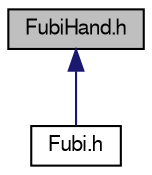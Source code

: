 digraph "FubiHand.h"
{
  edge [fontname="FreeSans",fontsize="10",labelfontname="FreeSans",labelfontsize="10"];
  node [fontname="FreeSans",fontsize="10",shape=record];
  Node1 [label="FubiHand.h",height=0.2,width=0.4,color="black", fillcolor="grey75", style="filled" fontcolor="black"];
  Node1 -> Node2 [dir="back",color="midnightblue",fontsize="10",style="solid",fontname="FreeSans"];
  Node2 [label="Fubi.h",height=0.2,width=0.4,color="black", fillcolor="white", style="filled",URL="$a00039.html",tooltip="The Fubi C++ API. "];
}
